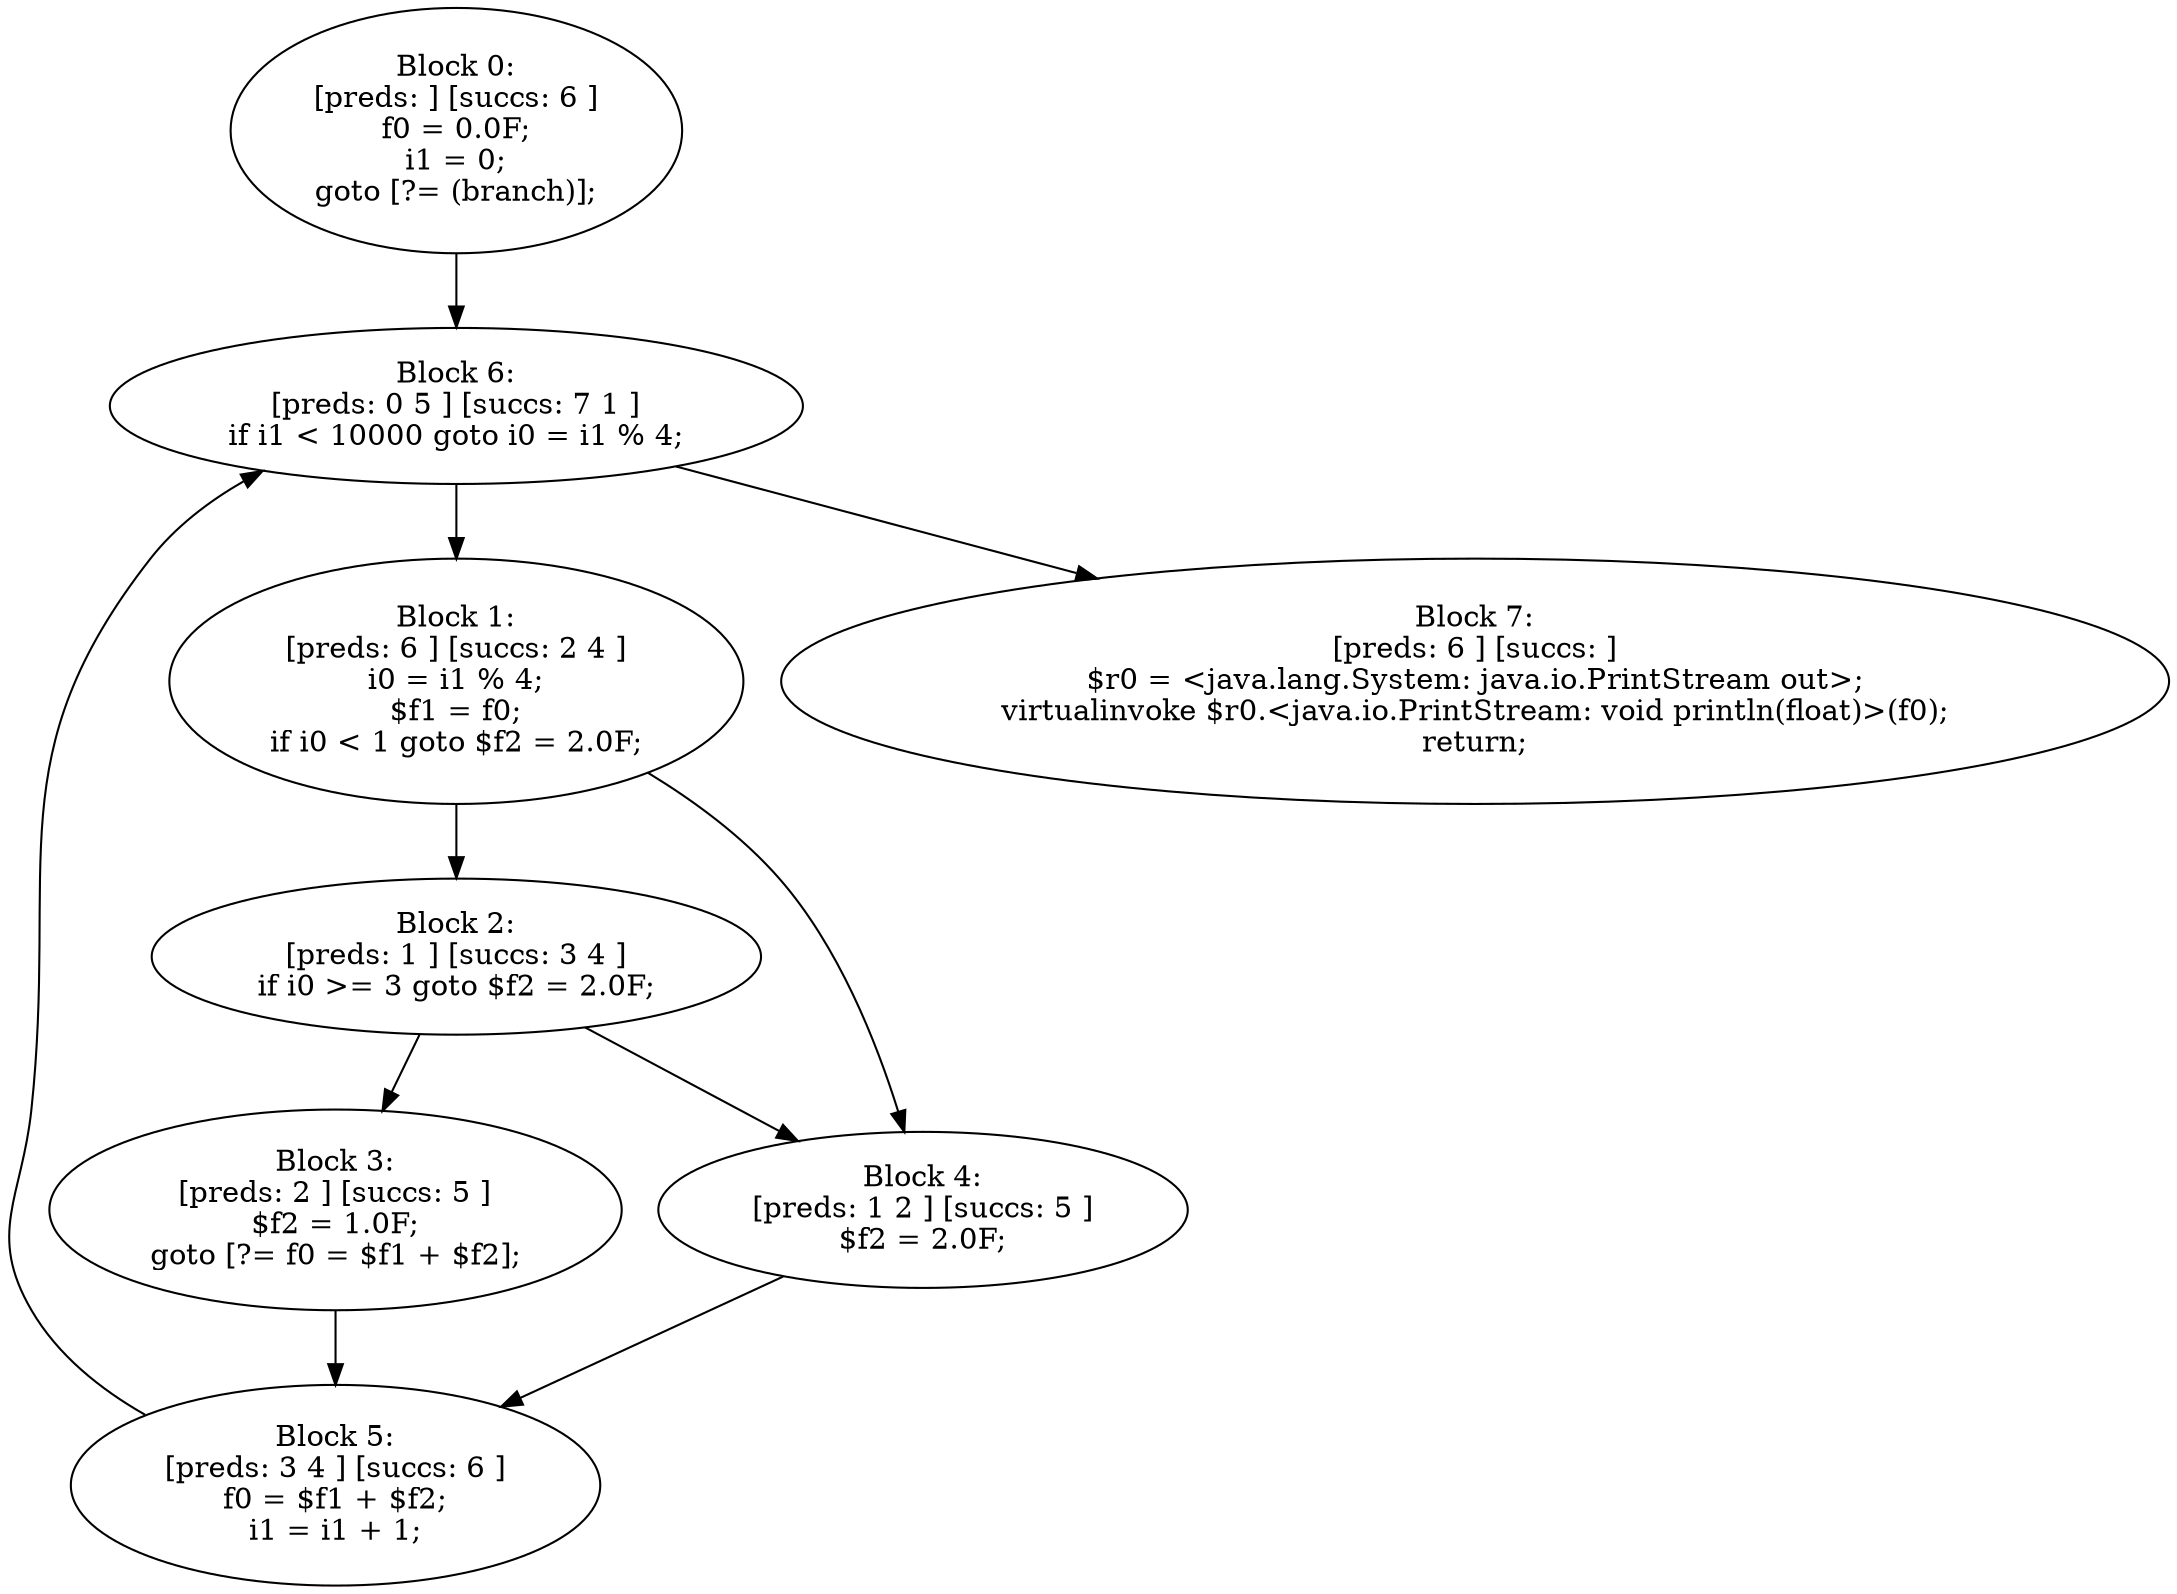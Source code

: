 digraph "unitGraph" {
    "Block 0:
[preds: ] [succs: 6 ]
f0 = 0.0F;
i1 = 0;
goto [?= (branch)];
"
    "Block 1:
[preds: 6 ] [succs: 2 4 ]
i0 = i1 % 4;
$f1 = f0;
if i0 < 1 goto $f2 = 2.0F;
"
    "Block 2:
[preds: 1 ] [succs: 3 4 ]
if i0 >= 3 goto $f2 = 2.0F;
"
    "Block 3:
[preds: 2 ] [succs: 5 ]
$f2 = 1.0F;
goto [?= f0 = $f1 + $f2];
"
    "Block 4:
[preds: 1 2 ] [succs: 5 ]
$f2 = 2.0F;
"
    "Block 5:
[preds: 3 4 ] [succs: 6 ]
f0 = $f1 + $f2;
i1 = i1 + 1;
"
    "Block 6:
[preds: 0 5 ] [succs: 7 1 ]
if i1 < 10000 goto i0 = i1 % 4;
"
    "Block 7:
[preds: 6 ] [succs: ]
$r0 = <java.lang.System: java.io.PrintStream out>;
virtualinvoke $r0.<java.io.PrintStream: void println(float)>(f0);
return;
"
    "Block 0:
[preds: ] [succs: 6 ]
f0 = 0.0F;
i1 = 0;
goto [?= (branch)];
"->"Block 6:
[preds: 0 5 ] [succs: 7 1 ]
if i1 < 10000 goto i0 = i1 % 4;
";
    "Block 1:
[preds: 6 ] [succs: 2 4 ]
i0 = i1 % 4;
$f1 = f0;
if i0 < 1 goto $f2 = 2.0F;
"->"Block 2:
[preds: 1 ] [succs: 3 4 ]
if i0 >= 3 goto $f2 = 2.0F;
";
    "Block 1:
[preds: 6 ] [succs: 2 4 ]
i0 = i1 % 4;
$f1 = f0;
if i0 < 1 goto $f2 = 2.0F;
"->"Block 4:
[preds: 1 2 ] [succs: 5 ]
$f2 = 2.0F;
";
    "Block 2:
[preds: 1 ] [succs: 3 4 ]
if i0 >= 3 goto $f2 = 2.0F;
"->"Block 3:
[preds: 2 ] [succs: 5 ]
$f2 = 1.0F;
goto [?= f0 = $f1 + $f2];
";
    "Block 2:
[preds: 1 ] [succs: 3 4 ]
if i0 >= 3 goto $f2 = 2.0F;
"->"Block 4:
[preds: 1 2 ] [succs: 5 ]
$f2 = 2.0F;
";
    "Block 3:
[preds: 2 ] [succs: 5 ]
$f2 = 1.0F;
goto [?= f0 = $f1 + $f2];
"->"Block 5:
[preds: 3 4 ] [succs: 6 ]
f0 = $f1 + $f2;
i1 = i1 + 1;
";
    "Block 4:
[preds: 1 2 ] [succs: 5 ]
$f2 = 2.0F;
"->"Block 5:
[preds: 3 4 ] [succs: 6 ]
f0 = $f1 + $f2;
i1 = i1 + 1;
";
    "Block 5:
[preds: 3 4 ] [succs: 6 ]
f0 = $f1 + $f2;
i1 = i1 + 1;
"->"Block 6:
[preds: 0 5 ] [succs: 7 1 ]
if i1 < 10000 goto i0 = i1 % 4;
";
    "Block 6:
[preds: 0 5 ] [succs: 7 1 ]
if i1 < 10000 goto i0 = i1 % 4;
"->"Block 7:
[preds: 6 ] [succs: ]
$r0 = <java.lang.System: java.io.PrintStream out>;
virtualinvoke $r0.<java.io.PrintStream: void println(float)>(f0);
return;
";
    "Block 6:
[preds: 0 5 ] [succs: 7 1 ]
if i1 < 10000 goto i0 = i1 % 4;
"->"Block 1:
[preds: 6 ] [succs: 2 4 ]
i0 = i1 % 4;
$f1 = f0;
if i0 < 1 goto $f2 = 2.0F;
";
}
